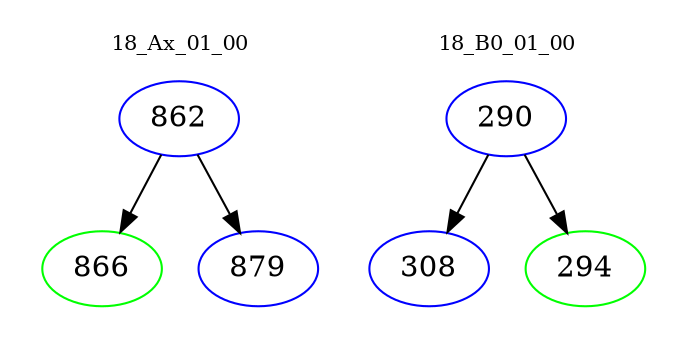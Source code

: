 digraph{
subgraph cluster_0 {
color = white
label = "18_Ax_01_00";
fontsize=10;
T0_862 [label="862", color="blue"]
T0_862 -> T0_866 [color="black"]
T0_866 [label="866", color="green"]
T0_862 -> T0_879 [color="black"]
T0_879 [label="879", color="blue"]
}
subgraph cluster_1 {
color = white
label = "18_B0_01_00";
fontsize=10;
T1_290 [label="290", color="blue"]
T1_290 -> T1_308 [color="black"]
T1_308 [label="308", color="blue"]
T1_290 -> T1_294 [color="black"]
T1_294 [label="294", color="green"]
}
}
